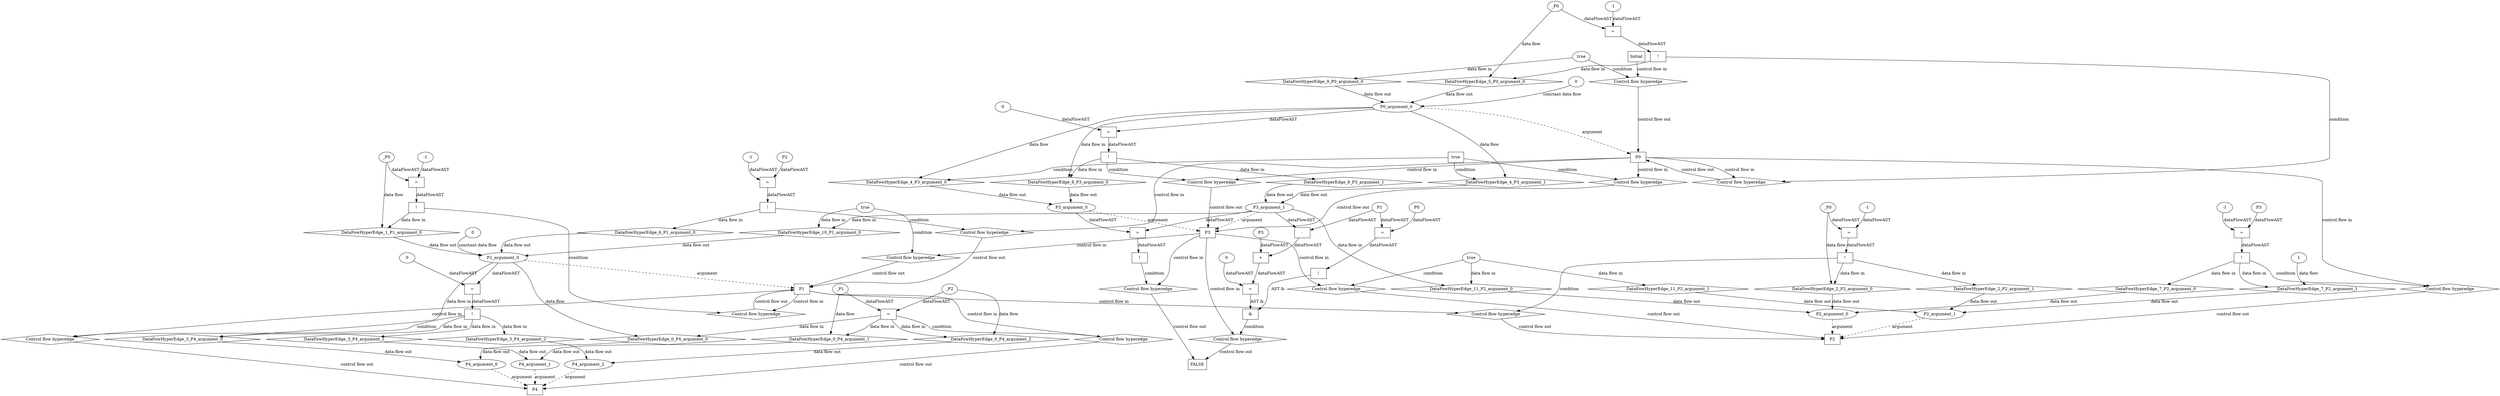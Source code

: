 digraph dag {
"P0" [label="P0" nodeName="P0" class=cfn  shape="rect"];
"P1" [label="P1" nodeName="P1" class=cfn  shape="rect"];
"P2" [label="P2" nodeName="P2" class=cfn  shape="rect"];
"P3" [label="P3" nodeName="P3" class=cfn  shape="rect"];
"P4" [label="P4" nodeName="P4" class=cfn  shape="rect"];
FALSE [label="FALSE" nodeName=FALSE class=cfn  shape="rect"];
Initial [label="Initial" nodeName=Initial class=cfn  shape="rect"];
ControlFowHyperEdge_0 [label="Control flow hyperedge" nodeName=ControlFowHyperEdge_0 class=controlFlowHyperEdge shape="diamond"];
"P1" -> ControlFowHyperEdge_0 [label="control flow in"]
ControlFowHyperEdge_0 -> "P4" [label="control flow out"]
ControlFowHyperEdge_1 [label="Control flow hyperedge" nodeName=ControlFowHyperEdge_1 class=controlFlowHyperEdge shape="diamond"];
"P1" -> ControlFowHyperEdge_1 [label="control flow in"]
ControlFowHyperEdge_1 -> "P1" [label="control flow out"]
ControlFowHyperEdge_2 [label="Control flow hyperedge" nodeName=ControlFowHyperEdge_2 class=controlFlowHyperEdge shape="diamond"];
"P1" -> ControlFowHyperEdge_2 [label="control flow in"]
ControlFowHyperEdge_2 -> "P2" [label="control flow out"]
ControlFowHyperEdge_3 [label="Control flow hyperedge" nodeName=ControlFowHyperEdge_3 class=controlFlowHyperEdge shape="diamond"];
"P1" -> ControlFowHyperEdge_3 [label="control flow in"]
ControlFowHyperEdge_3 -> "P4" [label="control flow out"]
ControlFowHyperEdge_4 [label="Control flow hyperedge" nodeName=ControlFowHyperEdge_4 class=controlFlowHyperEdge shape="diamond"];
"P0" -> ControlFowHyperEdge_4 [label="control flow in"]
ControlFowHyperEdge_4 -> "P3" [label="control flow out"]
ControlFowHyperEdge_5 [label="Control flow hyperedge" nodeName=ControlFowHyperEdge_5 class=controlFlowHyperEdge shape="diamond"];
"P0" -> ControlFowHyperEdge_5 [label="control flow in"]
ControlFowHyperEdge_5 -> "P0" [label="control flow out"]
ControlFowHyperEdge_6 [label="Control flow hyperedge" nodeName=ControlFowHyperEdge_6 class=controlFlowHyperEdge shape="diamond"];
"P0" -> ControlFowHyperEdge_6 [label="control flow in"]
ControlFowHyperEdge_6 -> "P1" [label="control flow out"]
ControlFowHyperEdge_7 [label="Control flow hyperedge" nodeName=ControlFowHyperEdge_7 class=controlFlowHyperEdge shape="diamond"];
"P0" -> ControlFowHyperEdge_7 [label="control flow in"]
ControlFowHyperEdge_7 -> "P2" [label="control flow out"]
ControlFowHyperEdge_8 [label="Control flow hyperedge" nodeName=ControlFowHyperEdge_8 class=controlFlowHyperEdge shape="diamond"];
"P0" -> ControlFowHyperEdge_8 [label="control flow in"]
ControlFowHyperEdge_8 -> "P3" [label="control flow out"]
ControlFowHyperEdge_9 [label="Control flow hyperedge" nodeName=ControlFowHyperEdge_9 class=controlFlowHyperEdge shape="diamond"];
"Initial" -> ControlFowHyperEdge_9 [label="control flow in"]
ControlFowHyperEdge_9 -> "P0" [label="control flow out"]
ControlFowHyperEdge_10 [label="Control flow hyperedge" nodeName=ControlFowHyperEdge_10 class=controlFlowHyperEdge shape="diamond"];
"P3" -> ControlFowHyperEdge_10 [label="control flow in"]
ControlFowHyperEdge_10 -> "P1" [label="control flow out"]
ControlFowHyperEdge_11 [label="Control flow hyperedge" nodeName=ControlFowHyperEdge_11 class=controlFlowHyperEdge shape="diamond"];
"P3" -> ControlFowHyperEdge_11 [label="control flow in"]
ControlFowHyperEdge_11 -> "P2" [label="control flow out"]
ControlFowHyperEdge_12 [label="Control flow hyperedge" nodeName=ControlFowHyperEdge_12 class=controlFlowHyperEdge shape="diamond"];
"P3" -> ControlFowHyperEdge_12 [label="control flow in"]
ControlFowHyperEdge_12 -> "FALSE" [label="control flow out"]
ControlFowHyperEdge_13 [label="Control flow hyperedge" nodeName=ControlFowHyperEdge_13 class=controlFlowHyperEdge shape="diamond"];
"P3" -> ControlFowHyperEdge_13 [label="control flow in"]
ControlFowHyperEdge_13 -> "FALSE" [label="control flow out"]
"P4_argument_0" [label="P4_argument_0" nodeName=argument0 class=argument  head="P4" shape="oval"];
"P4_argument_0" -> "P4"[label="argument" style="dashed"]
"P4_argument_1" [label="P4_argument_1" nodeName=argument1 class=argument  head="P4" shape="oval"];
"P4_argument_1" -> "P4"[label="argument" style="dashed"]
"P4_argument_2" [label="P4_argument_2" nodeName=argument2 class=argument  head="P4" shape="oval"];
"P4_argument_2" -> "P4"[label="argument" style="dashed"]
"P1_argument_0" [label="P1_argument_0" nodeName=argument0 class=argument  head="P1" shape="oval"];
"P1_argument_0" -> "P1"[label="argument" style="dashed"]
"P2_argument_0" [label="P2_argument_0" nodeName=argument0 class=argument  head="P2" shape="oval"];
"P2_argument_0" -> "P2"[label="argument" style="dashed"]
"P2_argument_1" [label="P2_argument_1" nodeName=argument1 class=argument  head="P2" shape="oval"];
"P2_argument_1" -> "P2"[label="argument" style="dashed"]
"P3_argument_0" [label="P3_argument_0" nodeName=argument0 class=argument  head="P3" shape="oval"];
"P3_argument_0" -> "P3"[label="argument" style="dashed"]
"P3_argument_1" [label="P3_argument_1" nodeName=argument1 class=argument  head="P3" shape="oval"];
"P3_argument_1" -> "P3"[label="argument" style="dashed"]
"P0_argument_0" [label="P0_argument_0" nodeName=argument0 class=argument  head="P0" shape="oval"];
"P0_argument_0" -> "P0"[label="argument" style="dashed"]

"xxxP4___P1_0xxxguard_0_node_0" [label="=" nodeName="xxxP4___P1_0xxxguard_0_node_0" class=Operator  shape="rect"];
"xxxP4___P1_0xxxdataFlow2_node_0" -> "xxxP4___P1_0xxxguard_0_node_0"[label="dataFlowAST"]
"xxxP4___P1_0xxxdataFlow1_node_0" -> "xxxP4___P1_0xxxguard_0_node_0"[label="dataFlowAST"]

"xxxP4___P1_0xxxguard_0_node_0" -> "ControlFowHyperEdge_0" [label="condition"];

"P1_argument_0" -> "DataFowHyperEdge_0_P4_argument_0" [label="data flow"];
"xxxP4___P1_0xxxdataFlow1_node_0" [label="_P1" nodeName="xxxP4___P1_0xxxdataFlow1_node_0" class=Constant ];

"xxxP4___P1_0xxxdataFlow1_node_0" -> "DataFowHyperEdge_0_P4_argument_1" [label="data flow"];
"xxxP4___P1_0xxxdataFlow2_node_0" [label="_P2" nodeName="xxxP4___P1_0xxxdataFlow2_node_0" class=Constant ];

"xxxP4___P1_0xxxdataFlow2_node_0" -> "DataFowHyperEdge_0_P4_argument_2" [label="data flow"];
"xxxP1___P1_1xxxguard_0_node_0" [label="!" nodeName="xxxP1___P1_1xxxguard_0_node_0" class=Operator shape="rect"];
"xxxP1___P1_1xxxguard_0_node_1" [label="=" nodeName="xxxP1___P1_1xxxguard_0_node_1" class=Operator  shape="rect"];
"xxxP1___P1_1xxxguard_0_node_3" [label="-1" nodeName="xxxP1___P1_1xxxguard_0_node_3" class=Literal ];
"xxxP1___P1_1xxxguard_0_node_1" -> "xxxP1___P1_1xxxguard_0_node_0"[label="dataFlowAST"]
"xxxP1___P1_1xxxdataFlow_0_node_0" -> "xxxP1___P1_1xxxguard_0_node_1"[label="dataFlowAST"]
"xxxP1___P1_1xxxguard_0_node_3" -> "xxxP1___P1_1xxxguard_0_node_1"[label="dataFlowAST"]

"xxxP1___P1_1xxxguard_0_node_0" -> "ControlFowHyperEdge_1" [label="condition"];
"xxxP1___P1_1xxxdataFlow_0_node_0" [label="_P0" nodeName="xxxP1___P1_1xxxdataFlow_0_node_0" class=Constant ];

"xxxP1___P1_1xxxdataFlow_0_node_0" -> "DataFowHyperEdge_1_P1_argument_0" [label="data flow"];
"xxxP2___P1_2xxxguard_0_node_0" [label="!" nodeName="xxxP2___P1_2xxxguard_0_node_0" class=Operator shape="rect"];
"xxxP2___P1_2xxxguard_0_node_1" [label="=" nodeName="xxxP2___P1_2xxxguard_0_node_1" class=Operator  shape="rect"];
"xxxP2___P1_2xxxguard_0_node_3" [label="-1" nodeName="xxxP2___P1_2xxxguard_0_node_3" class=Literal ];
"xxxP2___P1_2xxxguard_0_node_1" -> "xxxP2___P1_2xxxguard_0_node_0"[label="dataFlowAST"]
"xxxP2___P1_2xxxdataFlow_0_node_0" -> "xxxP2___P1_2xxxguard_0_node_1"[label="dataFlowAST"]
"xxxP2___P1_2xxxguard_0_node_3" -> "xxxP2___P1_2xxxguard_0_node_1"[label="dataFlowAST"]

"xxxP2___P1_2xxxguard_0_node_0" -> "ControlFowHyperEdge_2" [label="condition"];
"xxxP2___P1_2xxxdataFlow_0_node_0" [label="_P0" nodeName="xxxP2___P1_2xxxdataFlow_0_node_0" class=Constant ];

"xxxP2___P1_2xxxdataFlow_0_node_0" -> "DataFowHyperEdge_2_P2_argument_0" [label="data flow"];
"xxxP4___P1_3xxxguard_0_node_0" [label="!" nodeName="xxxP4___P1_3xxxguard_0_node_0" class=Operator shape="rect"];
"xxxP4___P1_3xxxguard_0_node_1" [label="=" nodeName="xxxP4___P1_3xxxguard_0_node_1" class=Operator  shape="rect"];
"xxxP4___P1_3xxxguard_0_node_3" [label="0" nodeName="xxxP4___P1_3xxxguard_0_node_3" class=Literal ];
"xxxP4___P1_3xxxguard_0_node_1" -> "xxxP4___P1_3xxxguard_0_node_0"[label="dataFlowAST"]
"P1_argument_0" -> "xxxP4___P1_3xxxguard_0_node_1"[label="dataFlowAST"]
"xxxP4___P1_3xxxguard_0_node_3" -> "xxxP4___P1_3xxxguard_0_node_1"[label="dataFlowAST"]

"xxxP4___P1_3xxxguard_0_node_0" -> "ControlFowHyperEdge_3" [label="condition"];
"true_4" [label="true" nodeName="true_4" class=true shape="rect"];
"true_4" -> "ControlFowHyperEdge_4" [label="condition"];

"P0_argument_0" -> "DataFowHyperEdge_4_P3_argument_0" [label="data flow"];

"P0_argument_0" -> "DataFowHyperEdge_4_P3_argument_1" [label="data flow"];
"xxxP0___P0_5xxxguard_0_node_0" [label="!" nodeName="xxxP0___P0_5xxxguard_0_node_0" class=Operator shape="rect"];
"xxxP0___P0_5xxxguard_0_node_1" [label="=" nodeName="xxxP0___P0_5xxxguard_0_node_1" class=Operator  shape="rect"];
"xxxP0___P0_5xxxguard_0_node_3" [label="-1" nodeName="xxxP0___P0_5xxxguard_0_node_3" class=Literal ];
"xxxP0___P0_5xxxguard_0_node_1" -> "xxxP0___P0_5xxxguard_0_node_0"[label="dataFlowAST"]
"xxxP0___P0_5xxxdataFlow_0_node_0" -> "xxxP0___P0_5xxxguard_0_node_1"[label="dataFlowAST"]
"xxxP0___P0_5xxxguard_0_node_3" -> "xxxP0___P0_5xxxguard_0_node_1"[label="dataFlowAST"]

"xxxP0___P0_5xxxguard_0_node_0" -> "ControlFowHyperEdge_5" [label="condition"];
"xxxP0___P0_5xxxdataFlow_0_node_0" [label="_P0" nodeName="xxxP0___P0_5xxxdataFlow_0_node_0" class=Constant ];

"xxxP0___P0_5xxxdataFlow_0_node_0" -> "DataFowHyperEdge_5_P0_argument_0" [label="data flow"];
"xxxP1___P0_6xxxguard_0_node_0" [label="!" nodeName="xxxP1___P0_6xxxguard_0_node_0" class=Operator shape="rect"];
"xxxP1___P0_6xxxguard_0_node_1" [label="=" nodeName="xxxP1___P0_6xxxguard_0_node_1" class=Operator  shape="rect"];
"xxxP1___P0_6xxxguard_0_node_2" [label="P2" nodeName="xxxP1___P0_6xxxguard_0_node_2" class=Constant ];
"xxxP1___P0_6xxxguard_0_node_3" [label="-1" nodeName="xxxP1___P0_6xxxguard_0_node_3" class=Literal ];
"xxxP1___P0_6xxxguard_0_node_1" -> "xxxP1___P0_6xxxguard_0_node_0"[label="dataFlowAST"]
"xxxP1___P0_6xxxguard_0_node_2" -> "xxxP1___P0_6xxxguard_0_node_1"[label="dataFlowAST"]
"xxxP1___P0_6xxxguard_0_node_3" -> "xxxP1___P0_6xxxguard_0_node_1"[label="dataFlowAST"]

"xxxP1___P0_6xxxguard_0_node_0" -> "ControlFowHyperEdge_6" [label="condition"];
"xxxP2___P0_7xxxguard_0_node_0" [label="!" nodeName="xxxP2___P0_7xxxguard_0_node_0" class=Operator shape="rect"];
"xxxP2___P0_7xxxguard_0_node_1" [label="=" nodeName="xxxP2___P0_7xxxguard_0_node_1" class=Operator  shape="rect"];
"xxxP2___P0_7xxxguard_0_node_2" [label="P3" nodeName="xxxP2___P0_7xxxguard_0_node_2" class=Constant ];
"xxxP2___P0_7xxxguard_0_node_3" [label="-1" nodeName="xxxP2___P0_7xxxguard_0_node_3" class=Literal ];
"xxxP2___P0_7xxxguard_0_node_1" -> "xxxP2___P0_7xxxguard_0_node_0"[label="dataFlowAST"]
"xxxP2___P0_7xxxguard_0_node_2" -> "xxxP2___P0_7xxxguard_0_node_1"[label="dataFlowAST"]
"xxxP2___P0_7xxxguard_0_node_3" -> "xxxP2___P0_7xxxguard_0_node_1"[label="dataFlowAST"]

"xxxP2___P0_7xxxguard_0_node_0" -> "ControlFowHyperEdge_7" [label="condition"];
"xxxP2___P0_7xxxdataFlow_0_node_0" [label="1" nodeName="xxxP2___P0_7xxxdataFlow_0_node_0" class=Literal ];

"xxxP2___P0_7xxxdataFlow_0_node_0" -> "DataFowHyperEdge_7_P2_argument_1" [label="data flow"];
"xxxP3___P0_8xxxguard_0_node_0" [label="!" nodeName="xxxP3___P0_8xxxguard_0_node_0" class=Operator shape="rect"];
"xxxP3___P0_8xxxguard_0_node_1" [label="=" nodeName="xxxP3___P0_8xxxguard_0_node_1" class=Operator  shape="rect"];
"xxxP3___P0_8xxxguard_0_node_3" [label="0" nodeName="xxxP3___P0_8xxxguard_0_node_3" class=Literal ];
"xxxP3___P0_8xxxguard_0_node_1" -> "xxxP3___P0_8xxxguard_0_node_0"[label="dataFlowAST"]
"P0_argument_0" -> "xxxP3___P0_8xxxguard_0_node_1"[label="dataFlowAST"]
"xxxP3___P0_8xxxguard_0_node_3" -> "xxxP3___P0_8xxxguard_0_node_1"[label="dataFlowAST"]

"xxxP3___P0_8xxxguard_0_node_0" -> "ControlFowHyperEdge_8" [label="condition"];
"xxxP0___Initial_9xxxguard_0_node_0" [label="true" nodeName="xxxP0___Initial_9xxxguard_0_node_0" class=BoolValue ];

"xxxP0___Initial_9xxxguard_0_node_0" -> "ControlFowHyperEdge_9" [label="condition"];
"xxxP1___P3_10xxxguard_0_node_0" [label="true" nodeName="xxxP1___P3_10xxxguard_0_node_0" class=BoolValue ];

"xxxP1___P3_10xxxguard_0_node_0" -> "ControlFowHyperEdge_10" [label="condition"];
"xxxP2___P3_11xxxguard_0_node_0" [label="true" nodeName="xxxP2___P3_11xxxguard_0_node_0" class=BoolValue ];

"xxxP2___P3_11xxxguard_0_node_0" -> "ControlFowHyperEdge_11" [label="condition"];
"xxxFALSE___P3_12xxxguard_0_node_0" [label="!" nodeName="xxxFALSE___P3_12xxxguard_0_node_0" class=Operator shape="rect"];
"xxxFALSE___P3_12xxxguard_0_node_1" [label="=" nodeName="xxxFALSE___P3_12xxxguard_0_node_1" class=Operator  shape="rect"];
"xxxFALSE___P3_12xxxguard_0_node_1" -> "xxxFALSE___P3_12xxxguard_0_node_0"[label="dataFlowAST"]
"P3_argument_1" -> "xxxFALSE___P3_12xxxguard_0_node_1"[label="dataFlowAST"]
"P3_argument_0" -> "xxxFALSE___P3_12xxxguard_0_node_1"[label="dataFlowAST"]

"xxxFALSE___P3_12xxxguard_0_node_0" -> "ControlFowHyperEdge_12" [label="condition"];
"xxxFALSE___P3_13xxx_and" [label="&" nodeName="xxxFALSE___P3_13xxx_and" class=Operator shape="rect"];
"xxxFALSE___P3_13xxxguard_0_node_0" [label="=" nodeName="xxxFALSE___P3_13xxxguard_0_node_0" class=Operator  shape="rect"];
"xxxFALSE___P3_13xxxguard_0_node_1" [label="+" nodeName="xxxFALSE___P3_13xxxguard_0_node_1" class= Operator shape="rect"];
"xxxFALSE___P3_13xxxguard_0_node_2" [label="P3" nodeName="xxxFALSE___P3_13xxxguard_0_node_2" class=Constant ];
"xxxFALSE___P3_13xxxguard_0_node_3" [label="-" nodeName="xxxFALSE___P3_13xxxguard_0_node_3" class= Operator shape="rect"];
"xxxFALSE___P3_13xxxguard_0_node_5" [label="P1" nodeName="xxxFALSE___P3_13xxxguard_0_node_5" class=Constant ];
"xxxFALSE___P3_13xxxguard_0_node_6" [label="0" nodeName="xxxFALSE___P3_13xxxguard_0_node_6" class=Literal ];
"xxxFALSE___P3_13xxxguard_0_node_1" -> "xxxFALSE___P3_13xxxguard_0_node_0"[label="dataFlowAST"]
"xxxFALSE___P3_13xxxguard_0_node_6" -> "xxxFALSE___P3_13xxxguard_0_node_0"[label="dataFlowAST"]
"xxxFALSE___P3_13xxxguard_0_node_2" -> "xxxFALSE___P3_13xxxguard_0_node_1"[label="dataFlowAST"]
"xxxFALSE___P3_13xxxguard_0_node_3" -> "xxxFALSE___P3_13xxxguard_0_node_1"[label="dataFlowAST"]
"P3_argument_1" -> "xxxFALSE___P3_13xxxguard_0_node_3"[label="dataFlowAST"]
"xxxFALSE___P3_13xxxguard_0_node_5" -> "xxxFALSE___P3_13xxxguard_0_node_3"[label="dataFlowAST"]

"xxxFALSE___P3_13xxxguard_0_node_0" -> "xxxFALSE___P3_13xxx_and" [label="AST &"];
"xxxFALSE___P3_13xxxguard1_node_0" [label="!" nodeName="xxxFALSE___P3_13xxxguard1_node_0" class=Operator shape="rect"];
"xxxFALSE___P3_13xxxguard1_node_1" [label="=" nodeName="xxxFALSE___P3_13xxxguard1_node_1" class=Operator  shape="rect"];
"xxxFALSE___P3_13xxxguard1_node_2" [label="P0" nodeName="xxxFALSE___P3_13xxxguard1_node_2" class=Constant ];
"xxxFALSE___P3_13xxxguard1_node_1" -> "xxxFALSE___P3_13xxxguard1_node_0"[label="dataFlowAST"]
"xxxFALSE___P3_13xxxguard1_node_2" -> "xxxFALSE___P3_13xxxguard1_node_1"[label="dataFlowAST"]
"xxxFALSE___P3_13xxxguard_0_node_5" -> "xxxFALSE___P3_13xxxguard1_node_1"[label="dataFlowAST"]

"xxxFALSE___P3_13xxxguard1_node_0" -> "xxxFALSE___P3_13xxx_and" [label="AST &"];
"xxxFALSE___P3_13xxx_and" -> "ControlFowHyperEdge_13" [label="condition"];
"DataFowHyperEdge_0_P4_argument_0" [label="DataFowHyperEdge_0_P4_argument_0" nodeName="DataFowHyperEdge_0_P4_argument_0" class=DataFlowHyperedge shape="diamond"];
"DataFowHyperEdge_0_P4_argument_0" -> "P4_argument_0"[label="data flow out"]
"xxxP4___P1_0xxxguard_0_node_0" -> "DataFowHyperEdge_0_P4_argument_0"[label="data flow in"]
"DataFowHyperEdge_0_P4_argument_1" [label="DataFowHyperEdge_0_P4_argument_1" nodeName="DataFowHyperEdge_0_P4_argument_1" class=DataFlowHyperedge shape="diamond"];
"DataFowHyperEdge_0_P4_argument_1" -> "P4_argument_1"[label="data flow out"]
"xxxP4___P1_0xxxguard_0_node_0" -> "DataFowHyperEdge_0_P4_argument_1"[label="data flow in"]
"DataFowHyperEdge_0_P4_argument_2" [label="DataFowHyperEdge_0_P4_argument_2" nodeName="DataFowHyperEdge_0_P4_argument_2" class=DataFlowHyperedge shape="diamond"];
"DataFowHyperEdge_0_P4_argument_2" -> "P4_argument_2"[label="data flow out"]
"xxxP4___P1_0xxxguard_0_node_0" -> "DataFowHyperEdge_0_P4_argument_2"[label="data flow in"]
"DataFowHyperEdge_1_P1_argument_0" [label="DataFowHyperEdge_1_P1_argument_0" nodeName="DataFowHyperEdge_1_P1_argument_0" class=DataFlowHyperedge shape="diamond"];
"DataFowHyperEdge_1_P1_argument_0" -> "P1_argument_0"[label="data flow out"]
"xxxP1___P1_1xxxguard_0_node_0" -> "DataFowHyperEdge_1_P1_argument_0"[label="data flow in"]
"DataFowHyperEdge_2_P2_argument_0" [label="DataFowHyperEdge_2_P2_argument_0" nodeName="DataFowHyperEdge_2_P2_argument_0" class=DataFlowHyperedge shape="diamond"];
"DataFowHyperEdge_2_P2_argument_0" -> "P2_argument_0"[label="data flow out"]
"xxxP2___P1_2xxxguard_0_node_0" -> "DataFowHyperEdge_2_P2_argument_0"[label="data flow in"]
"DataFowHyperEdge_2_P2_argument_1" [label="DataFowHyperEdge_2_P2_argument_1" nodeName="DataFowHyperEdge_2_P2_argument_1" class=DataFlowHyperedge shape="diamond"];
"DataFowHyperEdge_2_P2_argument_1" -> "P2_argument_1"[label="data flow out"]
"xxxP2___P1_2xxxguard_0_node_0" -> "DataFowHyperEdge_2_P2_argument_1"[label="data flow in"]
"DataFowHyperEdge_3_P4_argument_0" [label="DataFowHyperEdge_3_P4_argument_0" nodeName="DataFowHyperEdge_3_P4_argument_0" class=DataFlowHyperedge shape="diamond"];
"DataFowHyperEdge_3_P4_argument_0" -> "P4_argument_0"[label="data flow out"]
"xxxP4___P1_3xxxguard_0_node_0" -> "DataFowHyperEdge_3_P4_argument_0"[label="data flow in"]
"DataFowHyperEdge_3_P4_argument_1" [label="DataFowHyperEdge_3_P4_argument_1" nodeName="DataFowHyperEdge_3_P4_argument_1" class=DataFlowHyperedge shape="diamond"];
"DataFowHyperEdge_3_P4_argument_1" -> "P4_argument_1"[label="data flow out"]
"xxxP4___P1_3xxxguard_0_node_0" -> "DataFowHyperEdge_3_P4_argument_1"[label="data flow in"]
"DataFowHyperEdge_3_P4_argument_2" [label="DataFowHyperEdge_3_P4_argument_2" nodeName="DataFowHyperEdge_3_P4_argument_2" class=DataFlowHyperedge shape="diamond"];
"DataFowHyperEdge_3_P4_argument_2" -> "P4_argument_2"[label="data flow out"]
"xxxP4___P1_3xxxguard_0_node_0" -> "DataFowHyperEdge_3_P4_argument_2"[label="data flow in"]
"DataFowHyperEdge_4_P3_argument_0" [label="DataFowHyperEdge_4_P3_argument_0" nodeName="DataFowHyperEdge_4_P3_argument_0" class=DataFlowHyperedge shape="diamond"];
"DataFowHyperEdge_4_P3_argument_0" -> "P3_argument_0"[label="data flow out"]
"true_4" -> "DataFowHyperEdge_4_P3_argument_0" [label="condition"];
"DataFowHyperEdge_4_P3_argument_1" [label="DataFowHyperEdge_4_P3_argument_1" nodeName="DataFowHyperEdge_4_P3_argument_1" class=DataFlowHyperedge shape="diamond"];
"DataFowHyperEdge_4_P3_argument_1" -> "P3_argument_1"[label="data flow out"]
"true_4" -> "DataFowHyperEdge_4_P3_argument_1" [label="condition"];
"DataFowHyperEdge_5_P0_argument_0" [label="DataFowHyperEdge_5_P0_argument_0" nodeName="DataFowHyperEdge_5_P0_argument_0" class=DataFlowHyperedge shape="diamond"];
"DataFowHyperEdge_5_P0_argument_0" -> "P0_argument_0"[label="data flow out"]
"xxxP0___P0_5xxxguard_0_node_0" -> "DataFowHyperEdge_5_P0_argument_0"[label="data flow in"]
"DataFowHyperEdge_6_P1_argument_0" [label="DataFowHyperEdge_6_P1_argument_0" nodeName="DataFowHyperEdge_6_P1_argument_0" class=DataFlowHyperedge shape="diamond"];
"DataFowHyperEdge_6_P1_argument_0" -> "P1_argument_0"[label="data flow out"]
"xxxP1___P0_6xxxguard_0_node_0" -> "DataFowHyperEdge_6_P1_argument_0"[label="data flow in"]
"DataFowHyperEdge_7_P2_argument_0" [label="DataFowHyperEdge_7_P2_argument_0" nodeName="DataFowHyperEdge_7_P2_argument_0" class=DataFlowHyperedge shape="diamond"];
"DataFowHyperEdge_7_P2_argument_0" -> "P2_argument_0"[label="data flow out"]
"xxxP2___P0_7xxxguard_0_node_0" -> "DataFowHyperEdge_7_P2_argument_0"[label="data flow in"]
"DataFowHyperEdge_7_P2_argument_1" [label="DataFowHyperEdge_7_P2_argument_1" nodeName="DataFowHyperEdge_7_P2_argument_1" class=DataFlowHyperedge shape="diamond"];
"DataFowHyperEdge_7_P2_argument_1" -> "P2_argument_1"[label="data flow out"]
"xxxP2___P0_7xxxguard_0_node_0" -> "DataFowHyperEdge_7_P2_argument_1"[label="data flow in"]
"DataFowHyperEdge_8_P3_argument_0" [label="DataFowHyperEdge_8_P3_argument_0" nodeName="DataFowHyperEdge_8_P3_argument_0" class=DataFlowHyperedge shape="diamond"];
"DataFowHyperEdge_8_P3_argument_0" -> "P3_argument_0"[label="data flow out"]
"xxxP3___P0_8xxxguard_0_node_0" -> "DataFowHyperEdge_8_P3_argument_0"[label="data flow in"]
"DataFowHyperEdge_8_P3_argument_1" [label="DataFowHyperEdge_8_P3_argument_1" nodeName="DataFowHyperEdge_8_P3_argument_1" class=DataFlowHyperedge shape="diamond"];
"DataFowHyperEdge_8_P3_argument_1" -> "P3_argument_1"[label="data flow out"]
"xxxP3___P0_8xxxguard_0_node_0" -> "DataFowHyperEdge_8_P3_argument_1"[label="data flow in"]
"DataFowHyperEdge_9_P0_argument_0" [label="DataFowHyperEdge_9_P0_argument_0" nodeName="DataFowHyperEdge_9_P0_argument_0" class=DataFlowHyperedge shape="diamond"];
"DataFowHyperEdge_9_P0_argument_0" -> "P0_argument_0"[label="data flow out"]
"xxxP0___Initial_9xxxguard_0_node_0" -> "DataFowHyperEdge_9_P0_argument_0"[label="data flow in"]
"DataFowHyperEdge_10_P1_argument_0" [label="DataFowHyperEdge_10_P1_argument_0" nodeName="DataFowHyperEdge_10_P1_argument_0" class=DataFlowHyperedge shape="diamond"];
"DataFowHyperEdge_10_P1_argument_0" -> "P1_argument_0"[label="data flow out"]
"xxxP1___P3_10xxxguard_0_node_0" -> "DataFowHyperEdge_10_P1_argument_0"[label="data flow in"]
"DataFowHyperEdge_11_P2_argument_0" [label="DataFowHyperEdge_11_P2_argument_0" nodeName="DataFowHyperEdge_11_P2_argument_0" class=DataFlowHyperedge shape="diamond"];
"DataFowHyperEdge_11_P2_argument_0" -> "P2_argument_0"[label="data flow out"]
"xxxP2___P3_11xxxguard_0_node_0" -> "DataFowHyperEdge_11_P2_argument_0"[label="data flow in"]
"DataFowHyperEdge_11_P2_argument_1" [label="DataFowHyperEdge_11_P2_argument_1" nodeName="DataFowHyperEdge_11_P2_argument_1" class=DataFlowHyperedge shape="diamond"];
"DataFowHyperEdge_11_P2_argument_1" -> "P2_argument_1"[label="data flow out"]
"xxxP2___P3_11xxxguard_0_node_0" -> "DataFowHyperEdge_11_P2_argument_1"[label="data flow in"]
"xxxP4___P1_0xxxP1_argument_0_constant_0" [label="0" nodeName="xxxP4___P1_0xxxP1_argument_0_constant_0" class=Constant];
"xxxP4___P1_0xxxP1_argument_0_constant_0" -> "P1_argument_0" [label="constant data flow"];
"xxxP3___P0_4xxxP0_argument_0_constant_0" [label="0" nodeName="xxxP3___P0_4xxxP0_argument_0_constant_0" class=Constant];
"xxxP3___P0_4xxxP0_argument_0_constant_0" -> "P0_argument_0" [label="constant data flow"];
"P1_argument_0" -> "DataFowHyperEdge_3_P4_argument_0"[label="data flow in"]
"P0_argument_0" -> "DataFowHyperEdge_8_P3_argument_0"[label="data flow in"]
"P3_argument_1" -> "DataFowHyperEdge_10_P1_argument_0"[label="data flow in"]
"P3_argument_1" -> "DataFowHyperEdge_11_P2_argument_0"[label="data flow in"]




}
